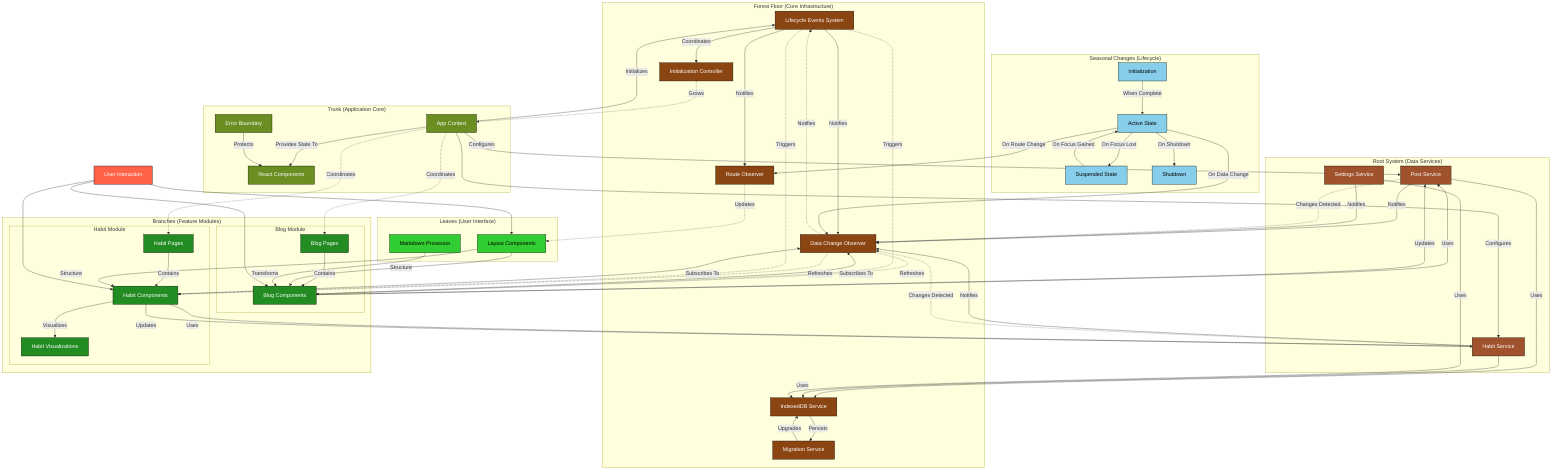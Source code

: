 graph TD
    subgraph "Forest Floor (Core Infrastructure)"
        IL[Lifecycle Events System] --> |Coordinates| IC[Initialization Controller]
        DB[IndexedDB Service] --> |Persists| MS[Migration Service]
        MS --> |Upgrades| DB
        IL --> |Notifies| DCO[Data Change Observer]
        IL --> |Notifies| RO[Route Observer]
    end

    subgraph "Root System (Data Services)"
        PS[Post Service] --> |Uses| DB
        HS[Habit Service] --> |Uses| DB
        SS[Settings Service] --> |Uses| DB
        PS --> |Notifies| DCO
        HS --> |Notifies| DCO
        SS --> |Notifies| DCO
    end

    subgraph "Trunk (Application Core)"
        AC[App Context] --> |Initializes| IL
        AC --> |Configures| PS
        AC --> |Configures| HS
        AC --> |Provides State To| RC[React Components]
        EB[Error Boundary] --> |Protects| RC
    end

    subgraph "Branches (Feature Modules)"
        subgraph "Blog Module"
            BP[Blog Pages] --> |Contains| BC[Blog Components]
            BC --> |Uses| PS
            BC --> |Subscribes To| DCO
        end
        
        subgraph "Habit Module"
            HP[Habit Pages] --> |Contains| HC[Habit Components]
            HC --> |Uses| HS
            HC --> |Subscribes To| DCO
            HC --> |Visualizes| HV[Habit Visualizations]
        end
    end

    subgraph "Leaves (User Interface)"
        LC[Layout Components] --> |Structure| BC
        LC --> |Structure| HC
        MD[Markdown Processor] --> |Transforms| BC
    end

    subgraph "Seasonal Changes (Lifecycle)"
        INI[Initialization] --> |When Complete| ACT[Active State]
        ACT --> |On Route Change| RO
        ACT --> |On Data Change| DCO
        ACT --> |On Focus Lost| SUS[Suspended State]
        SUS --> |On Focus Gained| ACT
        ACT --> |On Shutdown| SHD[Shutdown]
    end

    %% Connect the forest layers
    IC -.-> |Grows| AC
    AC -.-> |Coordinates| BP
    AC -.-> |Coordinates| HP
    DCO -.-> |Refreshes| BC
    DCO -.-> |Refreshes| HC
    RO -.-> |Updates| LC

    %% User interaction flow
    UI[User Interaction] --> LC
    UI --> BC
    UI --> HC
    BC --> |Updates| PS
    HC --> |Updates| HS
    
    %% Data flow cycle
    PS -.-> |Changes Detected| DCO
    HS -.-> |Changes Detected| DCO
    DCO -.-> |Notifies| IL
    IL -.-> |Triggers| BC
    IL -.-> |Triggers| HC
    
    %% Lifecycle flow
    classDef soil fill:#8B4513,color:#FFF,stroke:#000
    classDef roots fill:#A0522D,color:#FFF,stroke:#000
    classDef trunk fill:#6B8E23,color:#FFF,stroke:#000
    classDef branch fill:#228B22,color:#FFF,stroke:#000
    classDef leaf fill:#32CD32,color:#000,stroke:#000
    classDef seasonal fill:#87CEEB,color:#000,stroke:#000
    classDef user fill:#FF6347,color:#FFF,stroke:#000
    
    class IL,IC,DB,MS,DCO,RO soil
    class PS,HS,SS roots
    class AC,EB,RC trunk
    class BP,BC,HP,HC,HV branch
    class LC,MD leaf
    class INI,ACT,SUS,SHD seasonal
    class UI user